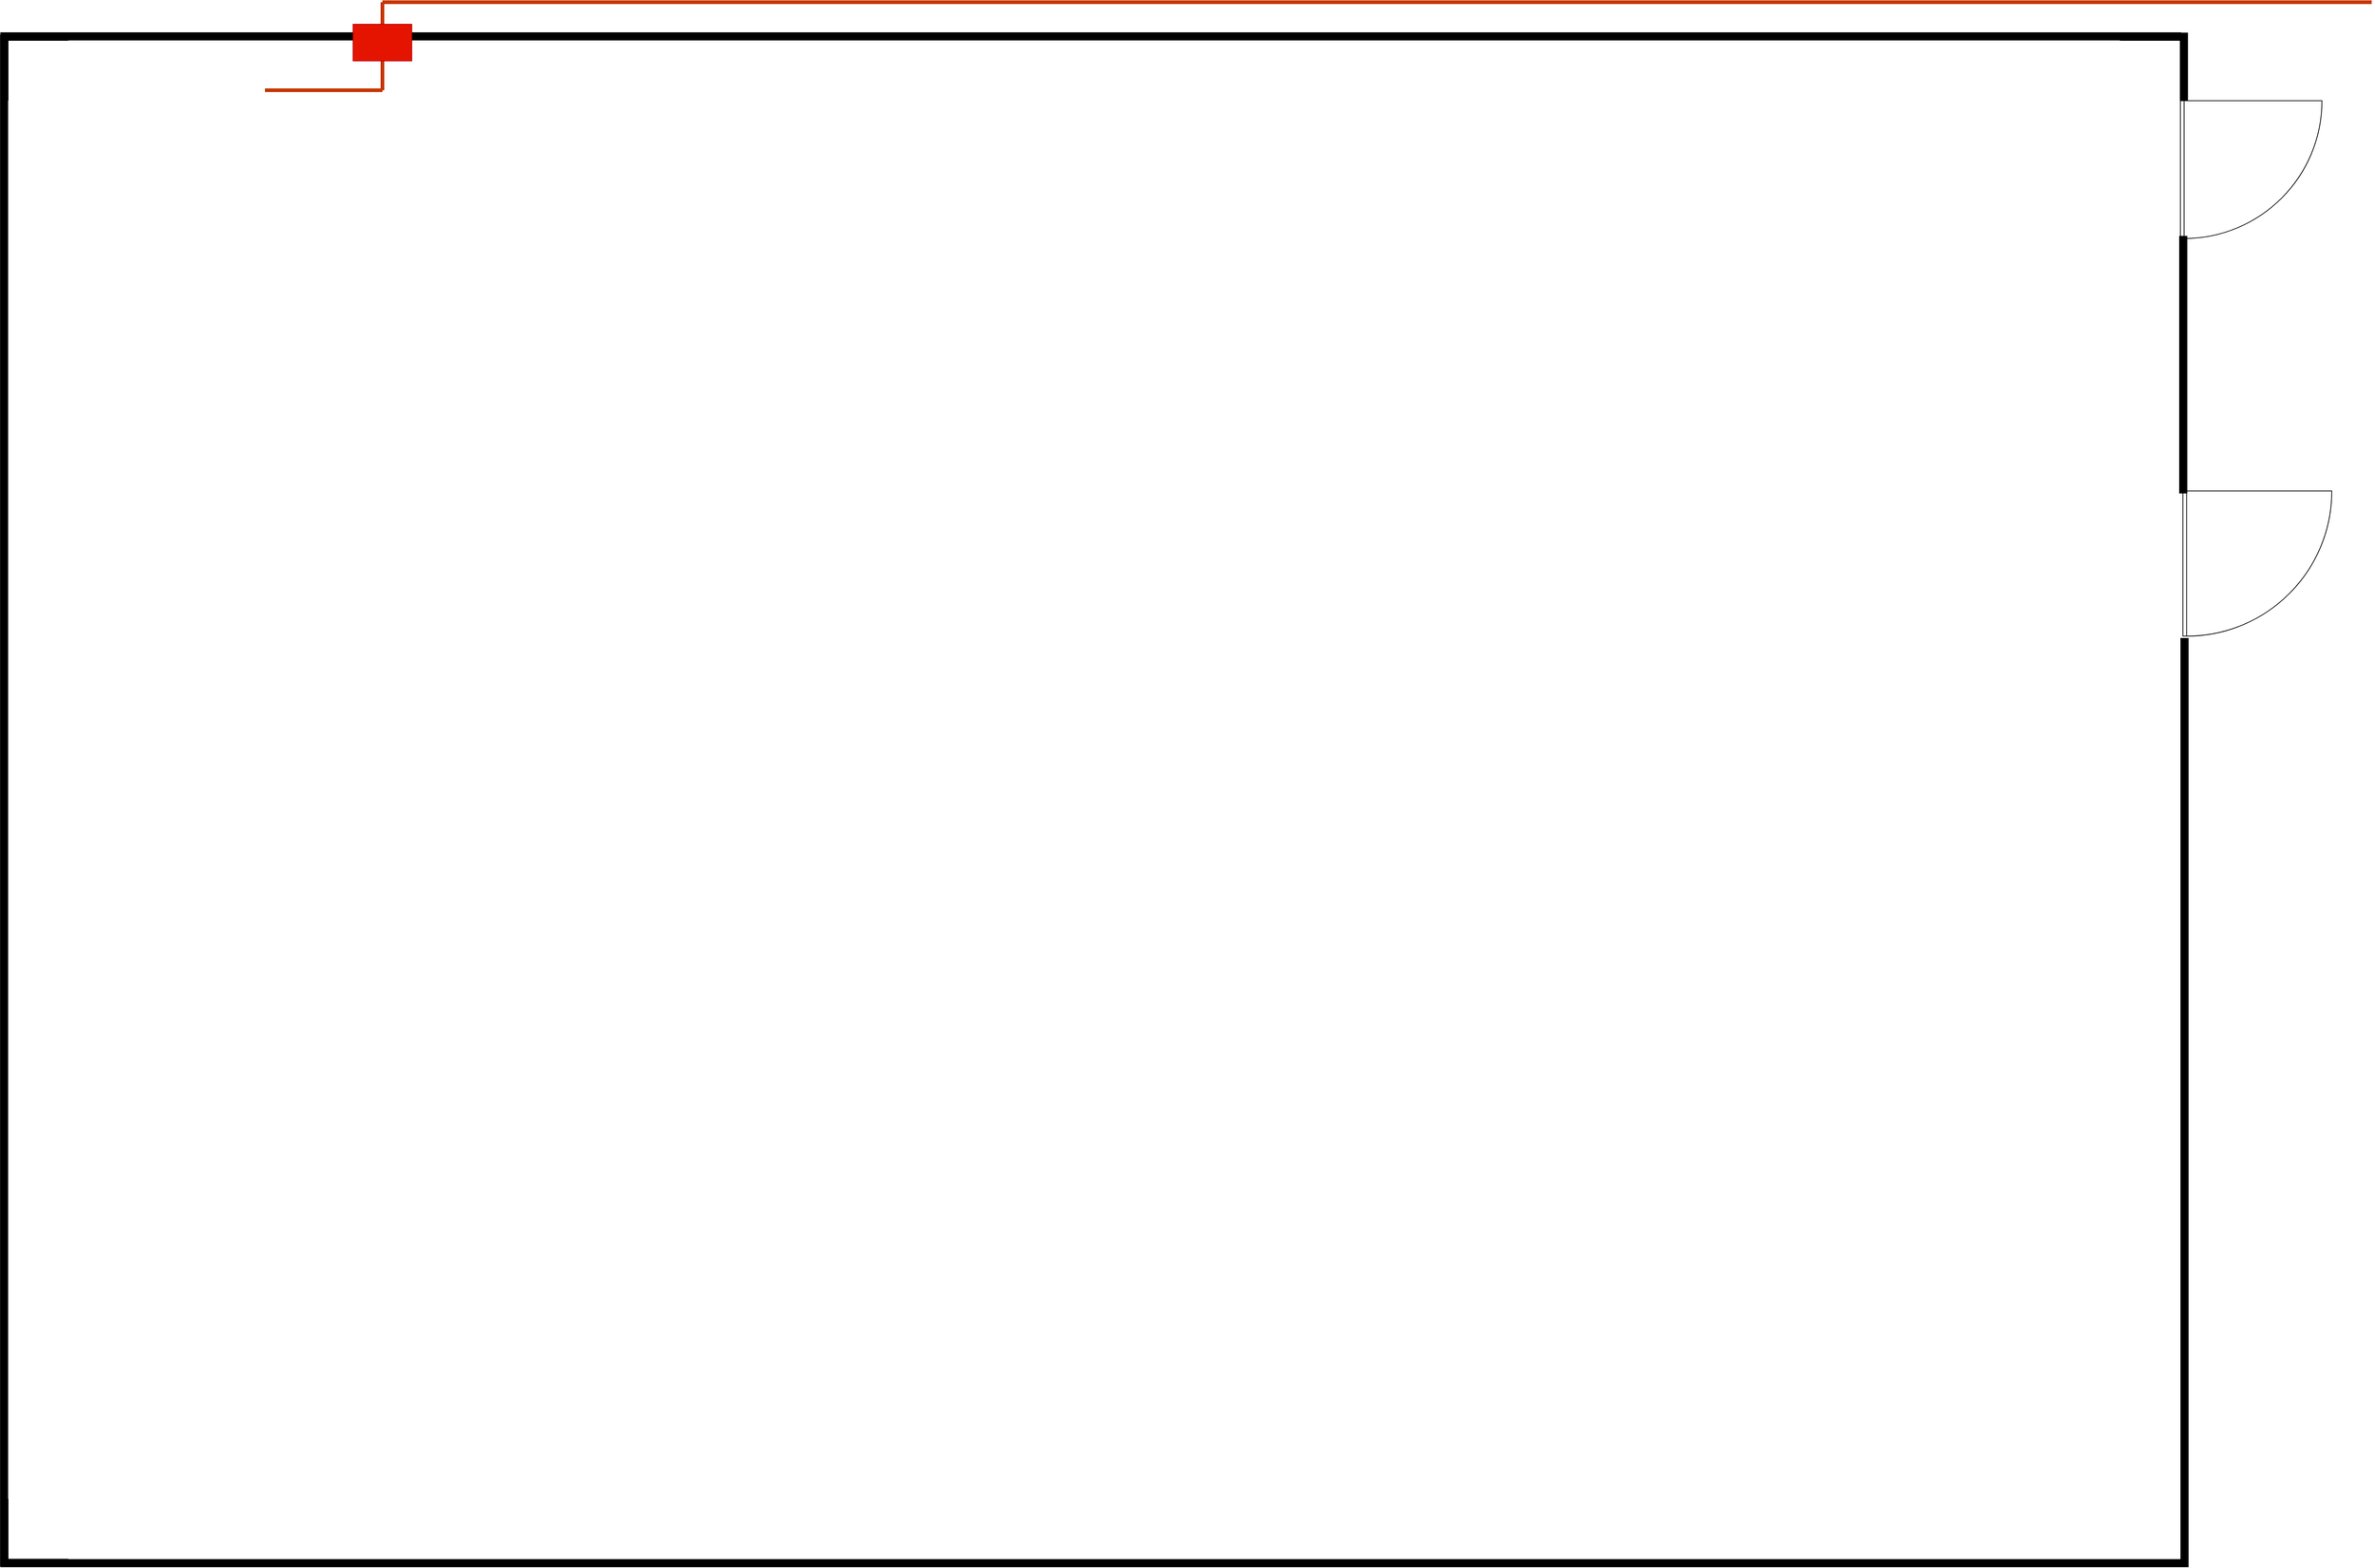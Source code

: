 <mxfile version="27.1.3">
  <diagram name="Page-1" id="3AwLQQtYsRxn9__lG-Fi">
    <mxGraphModel dx="1901" dy="991" grid="1" gridSize="10" guides="1" tooltips="1" connect="1" arrows="1" fold="1" page="1" pageScale="1" pageWidth="1654" pageHeight="1169" math="0" shadow="0">
      <root>
        <mxCell id="0" />
        <mxCell id="1" parent="0" />
        <mxCell id="36SUy_8lJJQq4IlT1b3T-1" value="" style="verticalLabelPosition=bottom;html=1;verticalAlign=top;align=center;shape=mxgraph.floorplan.wall;fillColor=strokeColor;" vertex="1" parent="1">
          <mxGeometry x="40" y="122" width="2970.003" height="9.167" as="geometry" />
        </mxCell>
        <mxCell id="36SUy_8lJJQq4IlT1b3T-3" value="" style="verticalLabelPosition=bottom;html=1;verticalAlign=top;align=center;shape=mxgraph.floorplan.wall;fillColor=strokeColor;rotation=90;" vertex="1" parent="1">
          <mxGeometry x="-998.694" y="1163.453" width="2086.564" height="9.167" as="geometry" />
        </mxCell>
        <mxCell id="36SUy_8lJJQq4IlT1b3T-4" value="" style="verticalLabelPosition=bottom;html=1;verticalAlign=top;align=center;shape=mxgraph.floorplan.wall;fillColor=strokeColor;" vertex="1" parent="1">
          <mxGeometry x="40" y="2202.83" width="2980" height="9.17" as="geometry" />
        </mxCell>
        <mxCell id="36SUy_8lJJQq4IlT1b3T-5" value="" style="verticalLabelPosition=bottom;html=1;verticalAlign=top;align=center;shape=mxgraph.floorplan.wallCorner;fillColor=strokeColor;direction=north" vertex="1" parent="1">
          <mxGeometry x="40" y="2120.333" width="91.667" height="91.667" as="geometry" />
        </mxCell>
        <mxCell id="36SUy_8lJJQq4IlT1b3T-6" value="" style="verticalLabelPosition=bottom;html=1;verticalAlign=top;align=center;shape=mxgraph.floorplan.wallCorner;fillColor=strokeColor;" vertex="1" parent="1">
          <mxGeometry x="40" y="122" width="91.667" height="91.667" as="geometry" />
        </mxCell>
        <mxCell id="36SUy_8lJJQq4IlT1b3T-7" value="" style="verticalLabelPosition=bottom;html=1;verticalAlign=top;align=center;shape=mxgraph.floorplan.wallCorner;fillColor=strokeColor;direction=south;" vertex="1" parent="1">
          <mxGeometry x="2927.503" y="122" width="91.667" height="91.667" as="geometry" />
        </mxCell>
        <mxCell id="36SUy_8lJJQq4IlT1b3T-15" value="" style="verticalLabelPosition=bottom;html=1;verticalAlign=top;align=center;shape=mxgraph.floorplan.doorRight;aspect=fixed;rotation=-90;" vertex="1" parent="1">
          <mxGeometry x="3015.28" y="208.39" width="187.82" height="199.56" as="geometry" />
        </mxCell>
        <mxCell id="36SUy_8lJJQq4IlT1b3T-17" value="" style="verticalLabelPosition=bottom;html=1;verticalAlign=top;align=center;shape=mxgraph.floorplan.doorRight;aspect=fixed;rotation=-90;" vertex="1" parent="1">
          <mxGeometry x="3019.0" y="740" width="197.82" height="210.19" as="geometry" />
        </mxCell>
        <mxCell id="36SUy_8lJJQq4IlT1b3T-18" value="" style="verticalLabelPosition=bottom;html=1;verticalAlign=top;align=center;shape=mxgraph.floorplan.wall;fillColor=strokeColor;direction=south;" vertex="1" parent="1">
          <mxGeometry x="3008.28" y="399" width="10" height="350" as="geometry" />
        </mxCell>
        <mxCell id="36SUy_8lJJQq4IlT1b3T-19" value="" style="verticalLabelPosition=bottom;html=1;verticalAlign=top;align=center;shape=mxgraph.floorplan.wall;fillColor=strokeColor;direction=south;" vertex="1" parent="1">
          <mxGeometry x="3010" y="947" width="10" height="1260" as="geometry" />
        </mxCell>
        <mxCell id="36SUy_8lJJQq4IlT1b3T-20" value="" style="endArrow=none;html=1;rounded=0;strokeWidth=5;fillColor=#fa6800;strokeColor=light-dark(#C73500,#FFF600);" edge="1" parent="1">
          <mxGeometry width="50" height="50" relative="1" as="geometry">
            <mxPoint x="560" y="80" as="sourcePoint" />
            <mxPoint x="3270" y="80" as="targetPoint" />
          </mxGeometry>
        </mxCell>
        <mxCell id="36SUy_8lJJQq4IlT1b3T-21" value="" style="endArrow=none;html=1;rounded=0;strokeWidth=5;fillColor=#fa6800;strokeColor=light-dark(#C73500,#FFF600);" edge="1" parent="1">
          <mxGeometry width="50" height="50" relative="1" as="geometry">
            <mxPoint x="560" y="200" as="sourcePoint" />
            <mxPoint x="560" y="80" as="targetPoint" />
          </mxGeometry>
        </mxCell>
        <mxCell id="36SUy_8lJJQq4IlT1b3T-25" value="" style="rounded=0;whiteSpace=wrap;html=1;fillColor=light-dark(#E51400,#FF0000);fontColor=#ffffff;strokeColor=light-dark(#B20000,#FF0010);" vertex="1" parent="1">
          <mxGeometry x="520" y="110" width="80" height="50" as="geometry" />
        </mxCell>
        <mxCell id="36SUy_8lJJQq4IlT1b3T-26" value="" style="endArrow=none;html=1;rounded=0;strokeWidth=5;fillColor=#fa6800;strokeColor=light-dark(#C73500,#FFF600);" edge="1" parent="1">
          <mxGeometry width="50" height="50" relative="1" as="geometry">
            <mxPoint x="400" y="200" as="sourcePoint" />
            <mxPoint x="560" y="200" as="targetPoint" />
          </mxGeometry>
        </mxCell>
      </root>
    </mxGraphModel>
  </diagram>
</mxfile>
